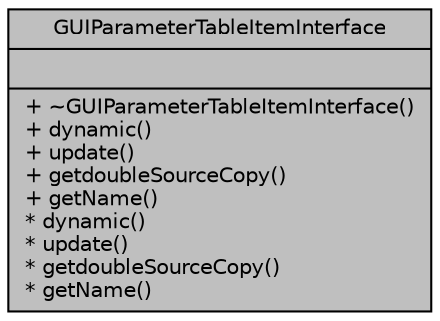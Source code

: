 digraph "GUIParameterTableItemInterface"
{
  edge [fontname="Helvetica",fontsize="10",labelfontname="Helvetica",labelfontsize="10"];
  node [fontname="Helvetica",fontsize="10",shape=record];
  Node2 [label="{GUIParameterTableItemInterface\n||+ ~GUIParameterTableItemInterface()\l+ dynamic()\l+ update()\l+ getdoubleSourceCopy()\l+ getName()\l* dynamic()\l* update()\l* getdoubleSourceCopy()\l* getName()\l}",height=0.2,width=0.4,color="black", fillcolor="grey75", style="filled", fontcolor="black"];
}
